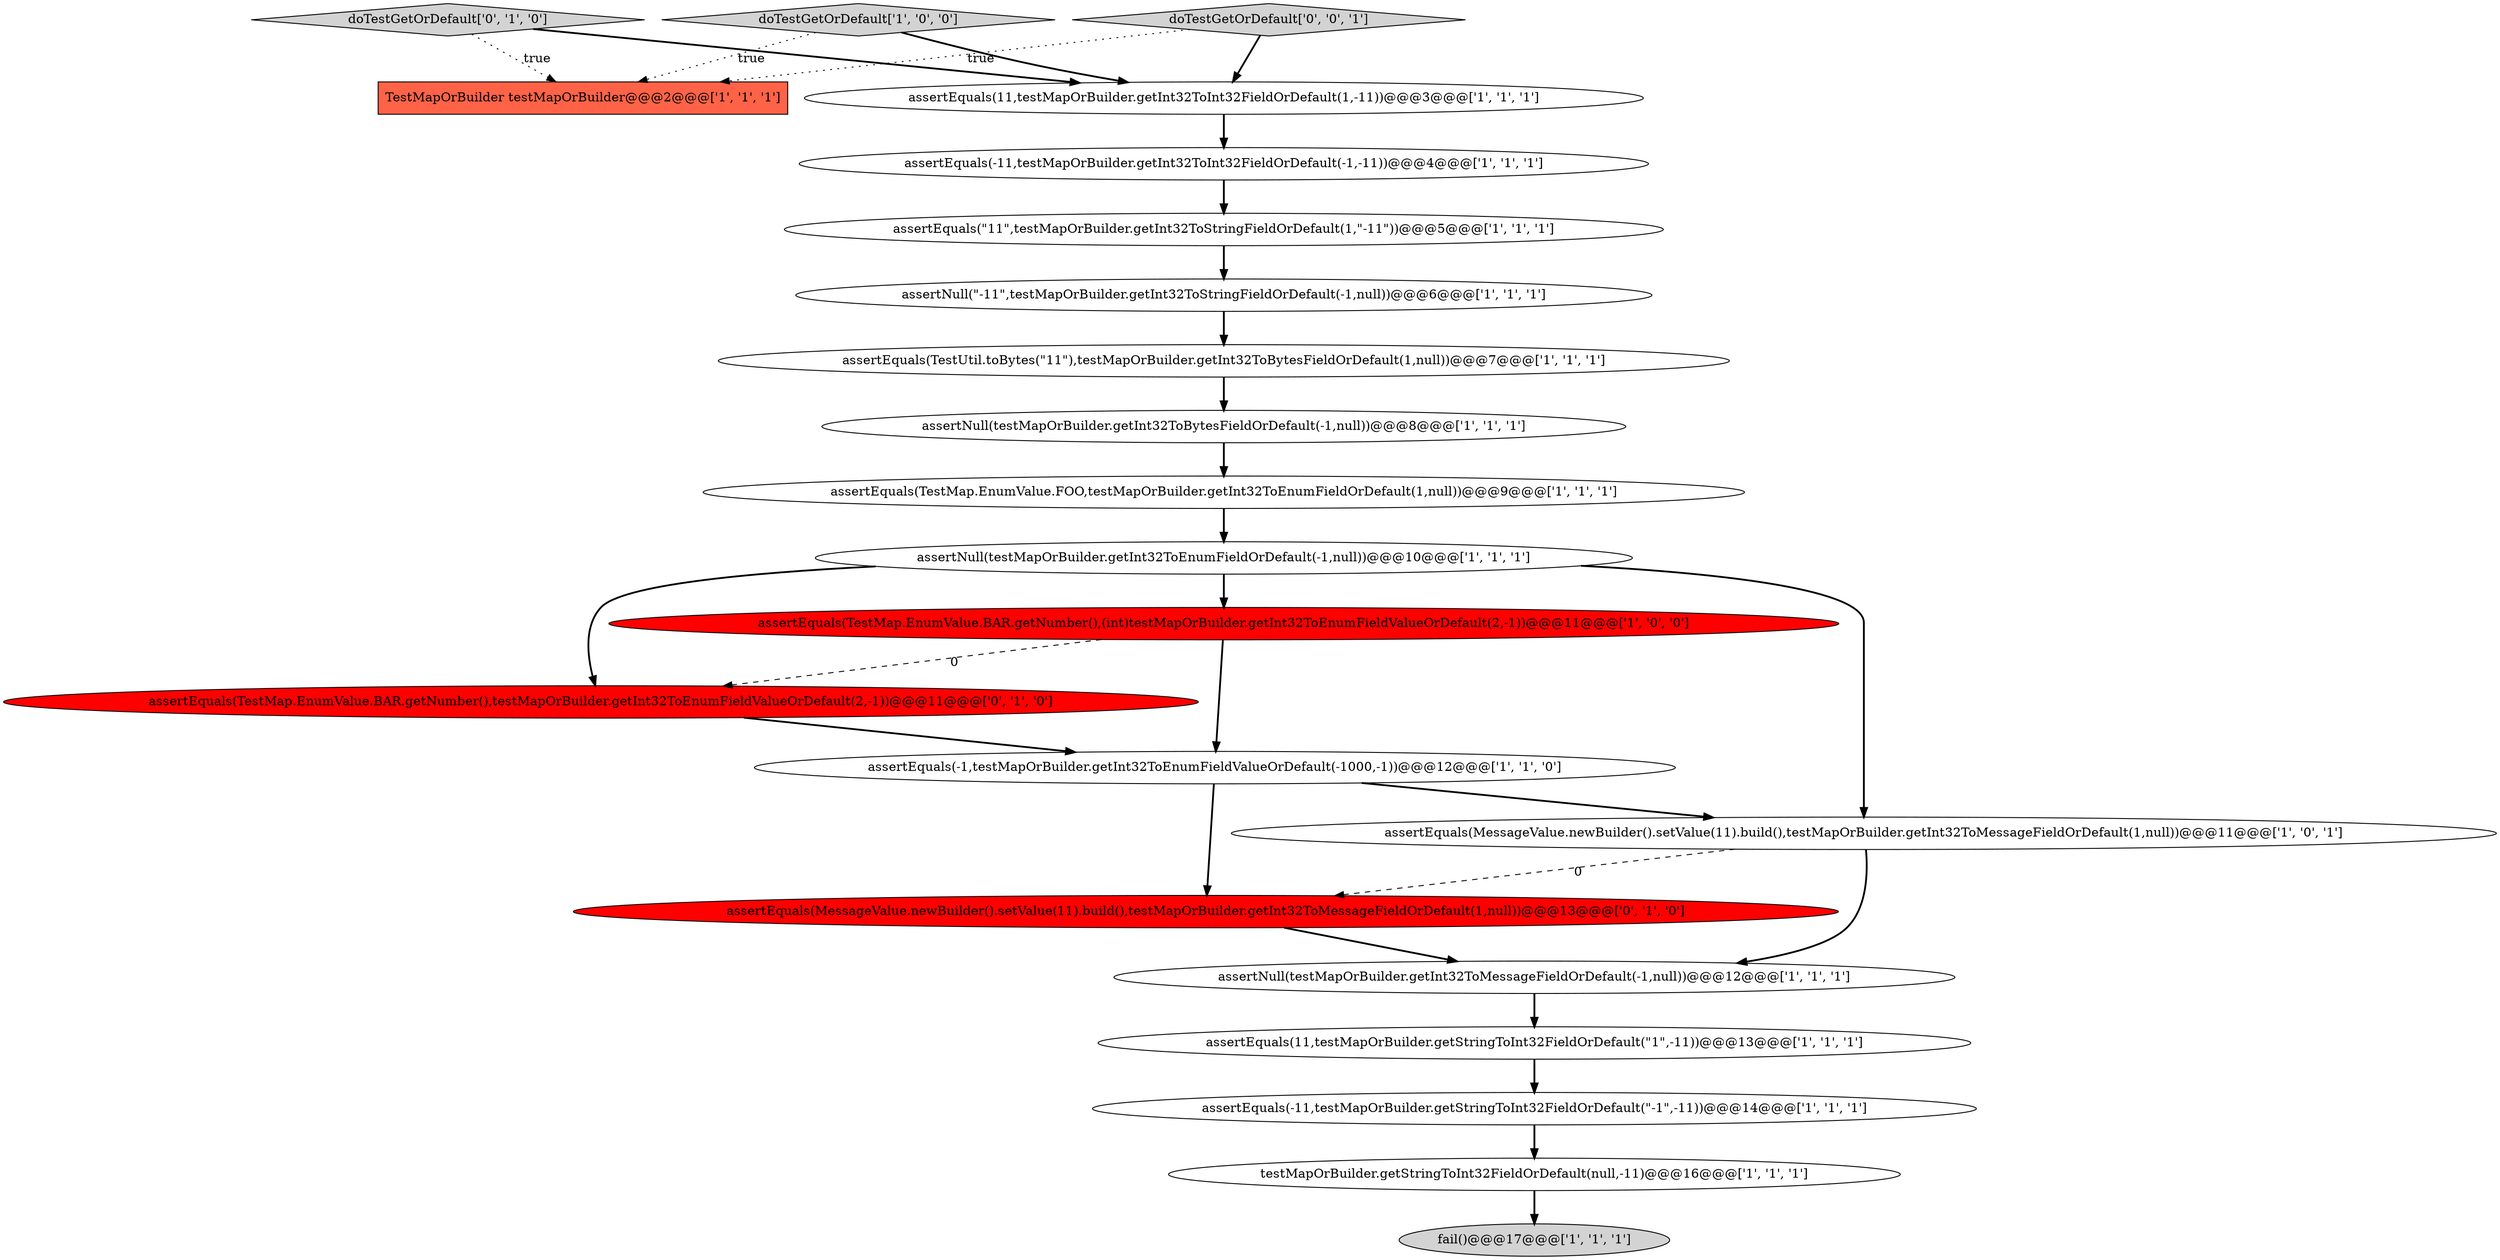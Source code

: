 digraph {
20 [style = filled, label = "doTestGetOrDefault['0', '1', '0']", fillcolor = lightgray, shape = diamond image = "AAA0AAABBB2BBB"];
6 [style = filled, label = "assertEquals(-11,testMapOrBuilder.getStringToInt32FieldOrDefault(\"-1\",-11))@@@14@@@['1', '1', '1']", fillcolor = white, shape = ellipse image = "AAA0AAABBB1BBB"];
19 [style = filled, label = "assertEquals(MessageValue.newBuilder().setValue(11).build(),testMapOrBuilder.getInt32ToMessageFieldOrDefault(1,null))@@@13@@@['0', '1', '0']", fillcolor = red, shape = ellipse image = "AAA1AAABBB2BBB"];
1 [style = filled, label = "assertEquals(-1,testMapOrBuilder.getInt32ToEnumFieldValueOrDefault(-1000,-1))@@@12@@@['1', '1', '0']", fillcolor = white, shape = ellipse image = "AAA0AAABBB1BBB"];
8 [style = filled, label = "assertEquals(11,testMapOrBuilder.getStringToInt32FieldOrDefault(\"1\",-11))@@@13@@@['1', '1', '1']", fillcolor = white, shape = ellipse image = "AAA0AAABBB1BBB"];
9 [style = filled, label = "assertEquals(TestMap.EnumValue.FOO,testMapOrBuilder.getInt32ToEnumFieldOrDefault(1,null))@@@9@@@['1', '1', '1']", fillcolor = white, shape = ellipse image = "AAA0AAABBB1BBB"];
13 [style = filled, label = "assertEquals(TestMap.EnumValue.BAR.getNumber(),(int)testMapOrBuilder.getInt32ToEnumFieldValueOrDefault(2,-1))@@@11@@@['1', '0', '0']", fillcolor = red, shape = ellipse image = "AAA1AAABBB1BBB"];
21 [style = filled, label = "doTestGetOrDefault['0', '0', '1']", fillcolor = lightgray, shape = diamond image = "AAA0AAABBB3BBB"];
5 [style = filled, label = "assertNull(\"-11\",testMapOrBuilder.getInt32ToStringFieldOrDefault(-1,null))@@@6@@@['1', '1', '1']", fillcolor = white, shape = ellipse image = "AAA0AAABBB1BBB"];
7 [style = filled, label = "doTestGetOrDefault['1', '0', '0']", fillcolor = lightgray, shape = diamond image = "AAA0AAABBB1BBB"];
14 [style = filled, label = "assertEquals(MessageValue.newBuilder().setValue(11).build(),testMapOrBuilder.getInt32ToMessageFieldOrDefault(1,null))@@@11@@@['1', '0', '1']", fillcolor = white, shape = ellipse image = "AAA0AAABBB1BBB"];
0 [style = filled, label = "assertEquals(-11,testMapOrBuilder.getInt32ToInt32FieldOrDefault(-1,-11))@@@4@@@['1', '1', '1']", fillcolor = white, shape = ellipse image = "AAA0AAABBB1BBB"];
17 [style = filled, label = "assertEquals(\"11\",testMapOrBuilder.getInt32ToStringFieldOrDefault(1,\"-11\"))@@@5@@@['1', '1', '1']", fillcolor = white, shape = ellipse image = "AAA0AAABBB1BBB"];
18 [style = filled, label = "assertEquals(TestMap.EnumValue.BAR.getNumber(),testMapOrBuilder.getInt32ToEnumFieldValueOrDefault(2,-1))@@@11@@@['0', '1', '0']", fillcolor = red, shape = ellipse image = "AAA1AAABBB2BBB"];
3 [style = filled, label = "testMapOrBuilder.getStringToInt32FieldOrDefault(null,-11)@@@16@@@['1', '1', '1']", fillcolor = white, shape = ellipse image = "AAA0AAABBB1BBB"];
11 [style = filled, label = "assertNull(testMapOrBuilder.getInt32ToBytesFieldOrDefault(-1,null))@@@8@@@['1', '1', '1']", fillcolor = white, shape = ellipse image = "AAA0AAABBB1BBB"];
12 [style = filled, label = "assertNull(testMapOrBuilder.getInt32ToMessageFieldOrDefault(-1,null))@@@12@@@['1', '1', '1']", fillcolor = white, shape = ellipse image = "AAA0AAABBB1BBB"];
2 [style = filled, label = "assertNull(testMapOrBuilder.getInt32ToEnumFieldOrDefault(-1,null))@@@10@@@['1', '1', '1']", fillcolor = white, shape = ellipse image = "AAA0AAABBB1BBB"];
16 [style = filled, label = "fail()@@@17@@@['1', '1', '1']", fillcolor = lightgray, shape = ellipse image = "AAA0AAABBB1BBB"];
10 [style = filled, label = "assertEquals(11,testMapOrBuilder.getInt32ToInt32FieldOrDefault(1,-11))@@@3@@@['1', '1', '1']", fillcolor = white, shape = ellipse image = "AAA0AAABBB1BBB"];
4 [style = filled, label = "assertEquals(TestUtil.toBytes(\"11\"),testMapOrBuilder.getInt32ToBytesFieldOrDefault(1,null))@@@7@@@['1', '1', '1']", fillcolor = white, shape = ellipse image = "AAA0AAABBB1BBB"];
15 [style = filled, label = "TestMapOrBuilder testMapOrBuilder@@@2@@@['1', '1', '1']", fillcolor = tomato, shape = box image = "AAA0AAABBB1BBB"];
6->3 [style = bold, label=""];
21->10 [style = bold, label=""];
17->5 [style = bold, label=""];
21->15 [style = dotted, label="true"];
19->12 [style = bold, label=""];
9->2 [style = bold, label=""];
7->10 [style = bold, label=""];
0->17 [style = bold, label=""];
2->18 [style = bold, label=""];
8->6 [style = bold, label=""];
3->16 [style = bold, label=""];
11->9 [style = bold, label=""];
7->15 [style = dotted, label="true"];
13->1 [style = bold, label=""];
2->13 [style = bold, label=""];
20->10 [style = bold, label=""];
18->1 [style = bold, label=""];
12->8 [style = bold, label=""];
14->12 [style = bold, label=""];
10->0 [style = bold, label=""];
5->4 [style = bold, label=""];
2->14 [style = bold, label=""];
1->14 [style = bold, label=""];
14->19 [style = dashed, label="0"];
13->18 [style = dashed, label="0"];
1->19 [style = bold, label=""];
4->11 [style = bold, label=""];
20->15 [style = dotted, label="true"];
}
